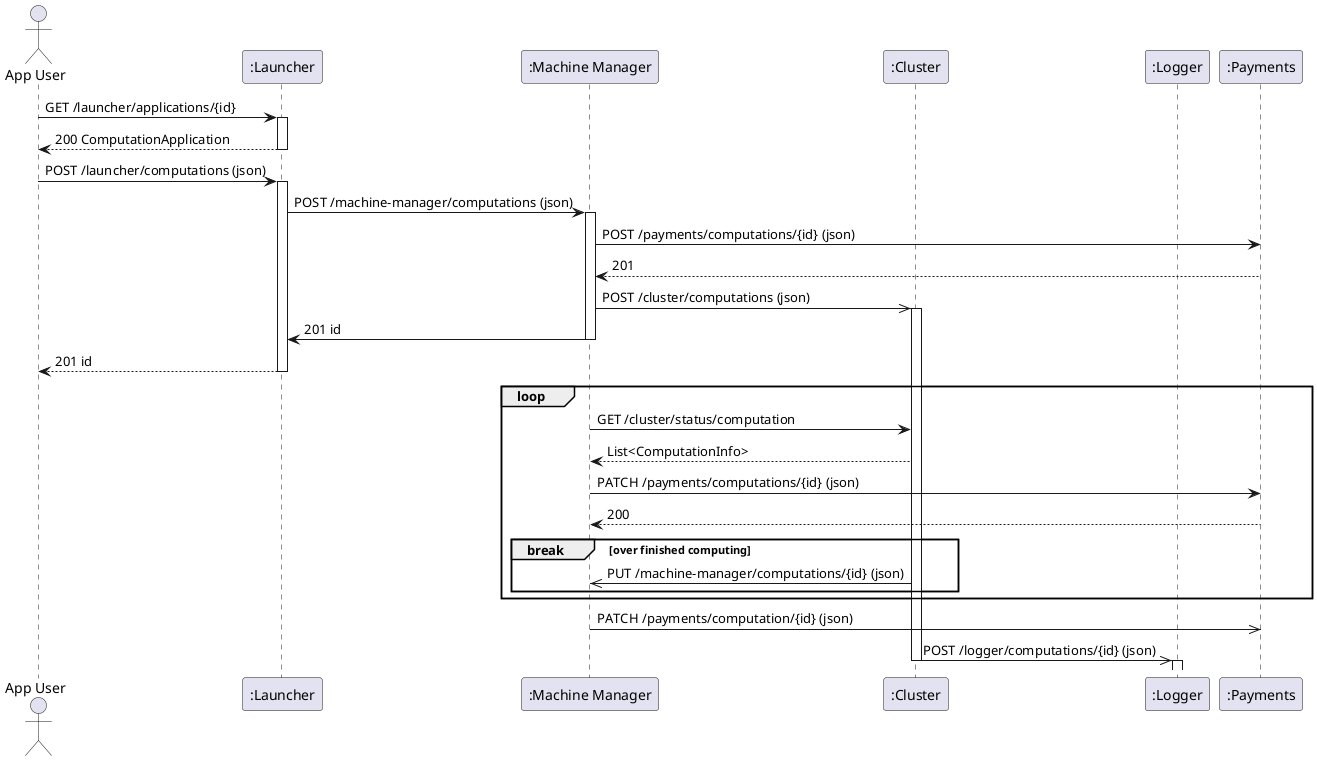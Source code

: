 @startuml

actor "App User" as AU
participant ":Launcher" as CLa
participant ":Machine Manager" as CM
participant ":Cluster" as CC
participant ":Logger" as CLo
participant ":Payments" as CP

AU -> CLa : GET /launcher/applications/{id}
activate CLa
CLa --> AU : 200 ComputationApplication
deactivate CLa

AU -> CLa : POST /launcher/computations (json)
activate CLa
CLa -> CM : POST /machine-manager/computations (json)
activate CM

CM -> CP : POST /payments/computations/{id} (json)
CP --> CM : 201

CM ->> CC : POST /cluster/computations (json)
activate CC

CM -> CLa : 201 id
deactivate CM
CLa --> AU : 201 id
deactivate CLa

loop

CM -> CC : GET /cluster/status/computation
CC --> CM : List<ComputationInfo>

CM -> CP : PATCH /payments/computations/{id} (json)
CP --> CM : 200

break over finished computing
CC ->> CM : PUT /machine-manager/computations/{id} (json)
end break
end loop

CM ->> CP : PATCH /payments/computation/{id} (json)
CC ->> CLo : POST /logger/computations/{id} (json)
deactivate CC
activate CLo
deactivate CLo

@enduml